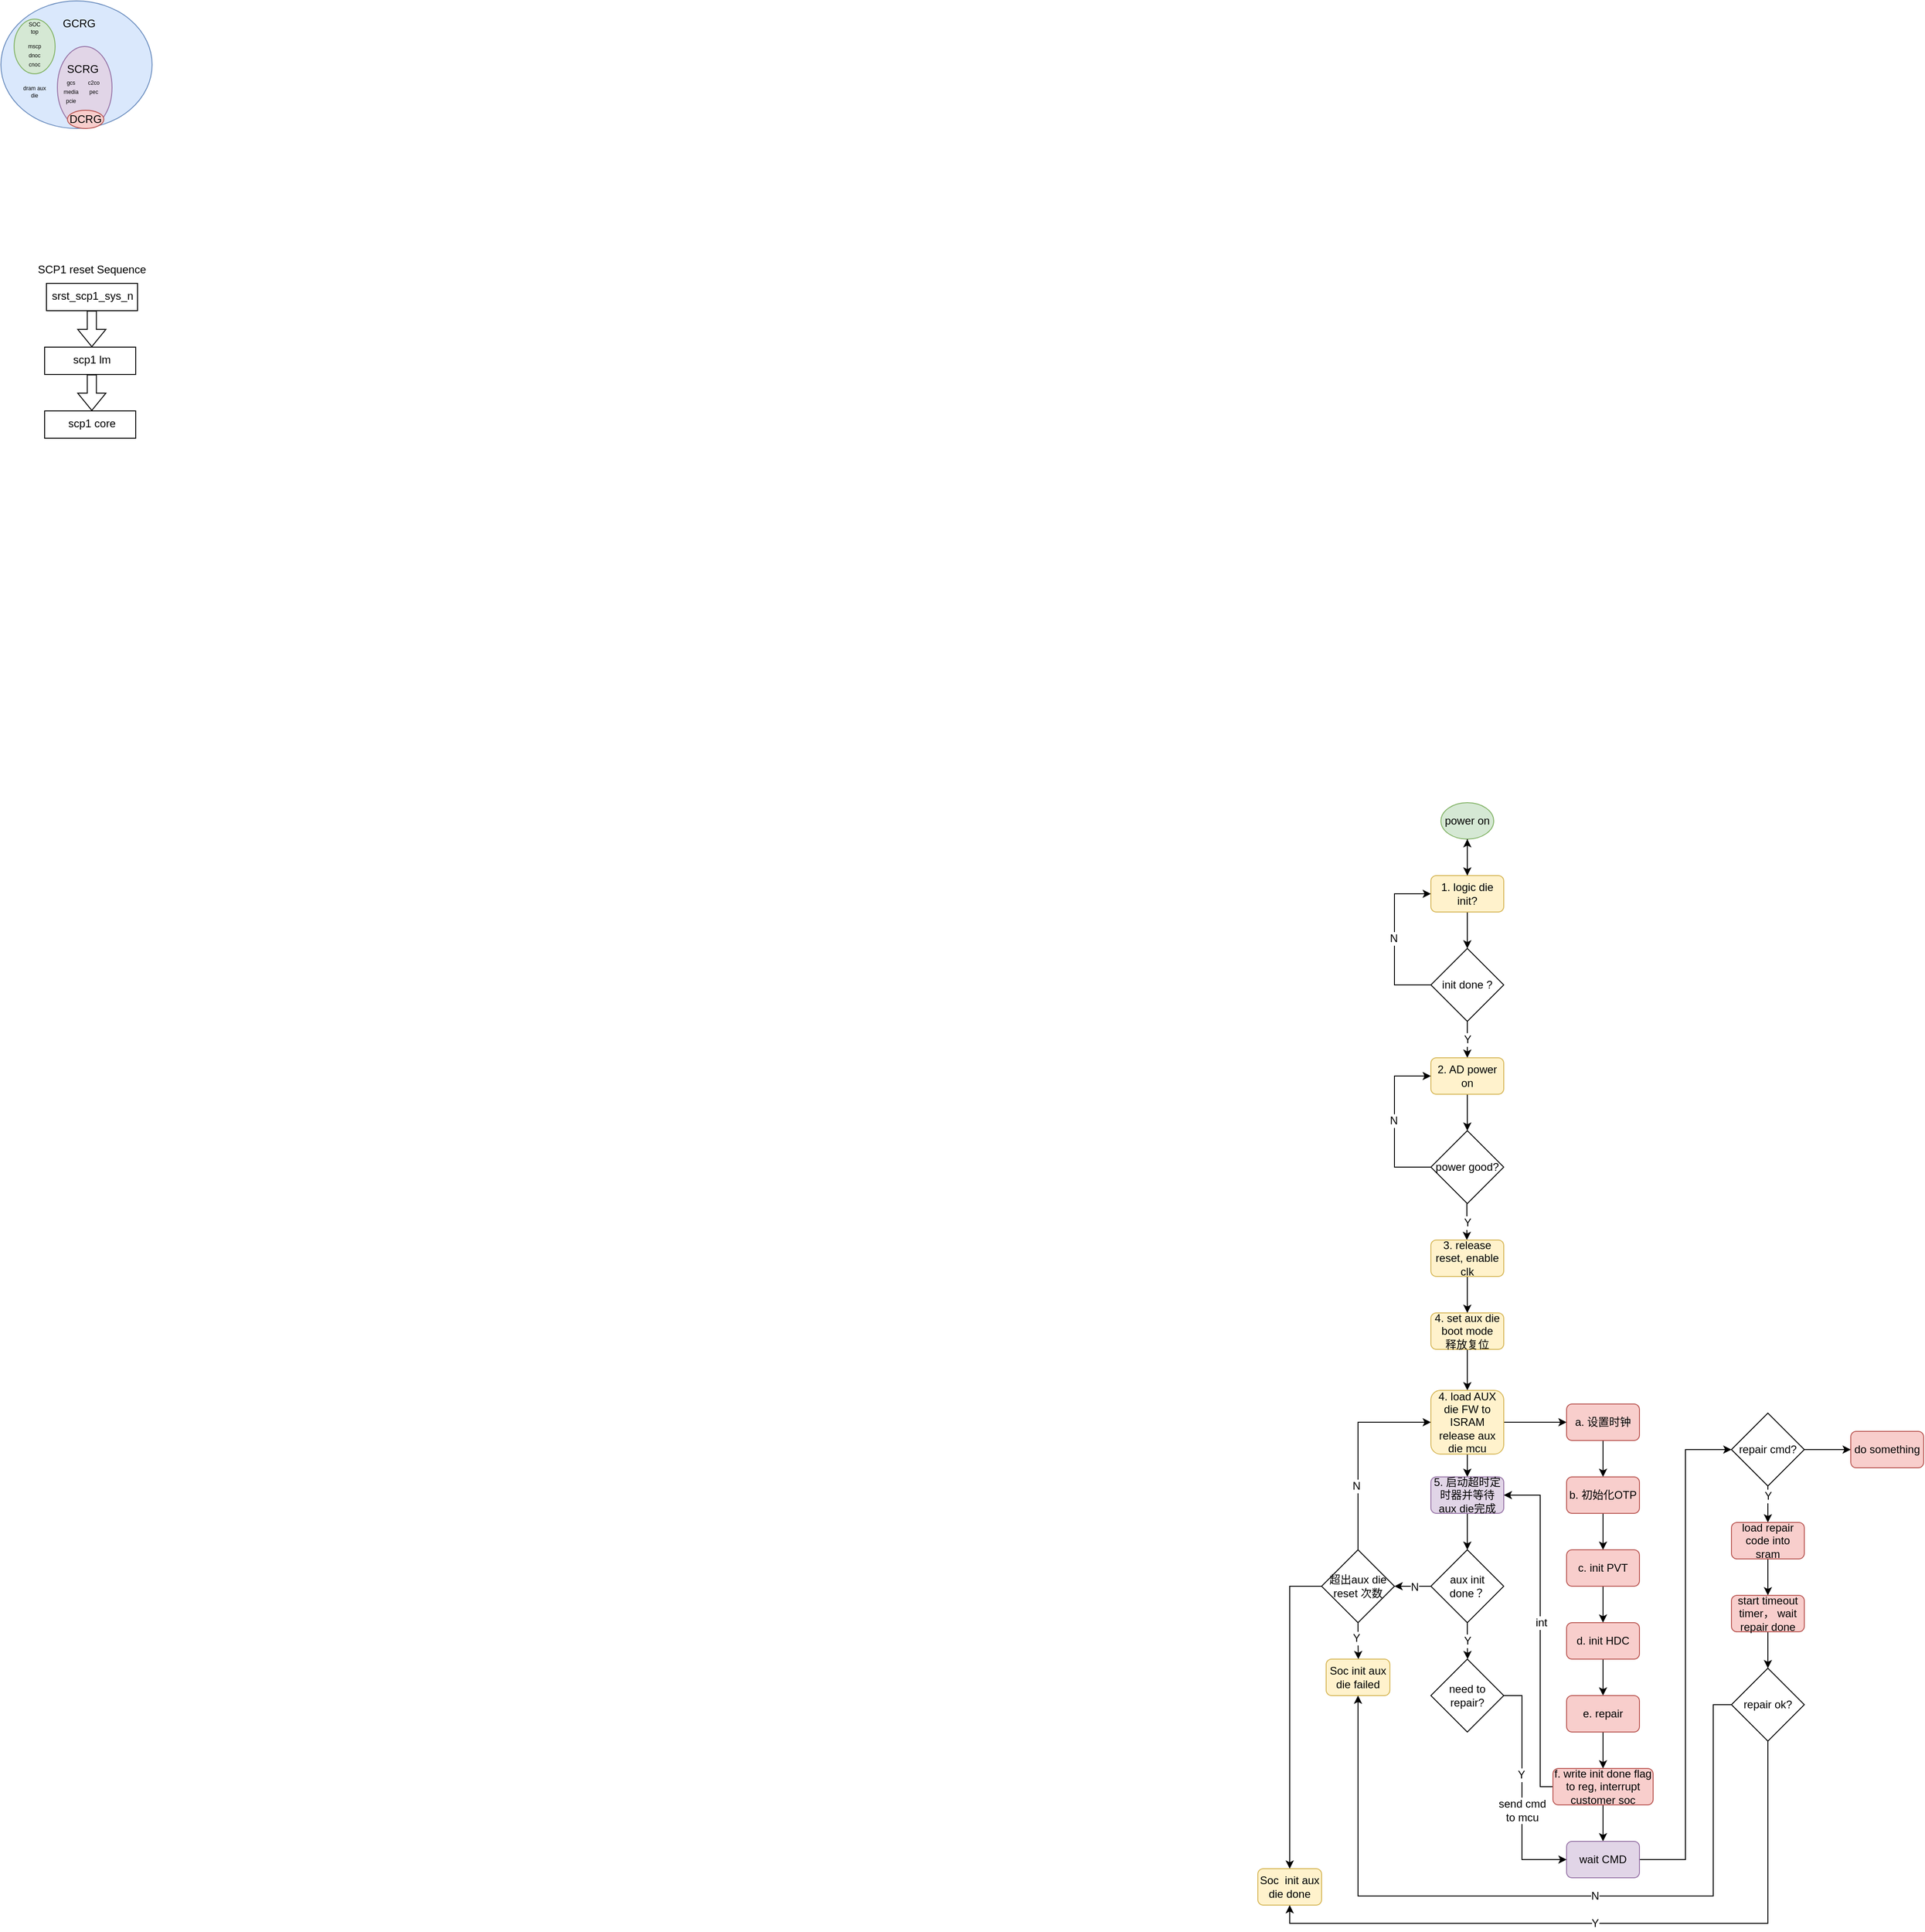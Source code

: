 <mxfile version="25.0.1">
  <diagram name="第 1 页" id="46fL1lXNJR9uM7ggilB-">
    <mxGraphModel dx="976" dy="589" grid="1" gridSize="10" guides="1" tooltips="1" connect="1" arrows="1" fold="1" page="1" pageScale="1" pageWidth="3300" pageHeight="4681" math="0" shadow="0">
      <root>
        <mxCell id="0" />
        <mxCell id="1" parent="0" />
        <mxCell id="43JC9lhxO4K5G4KCc76D-29" value="" style="group" parent="1" vertex="1" connectable="0">
          <mxGeometry x="50" y="90" width="166" height="140" as="geometry" />
        </mxCell>
        <mxCell id="43JC9lhxO4K5G4KCc76D-1" value="" style="ellipse;whiteSpace=wrap;html=1;fillColor=#dae8fc;strokeColor=#6c8ebf;" parent="43JC9lhxO4K5G4KCc76D-29" vertex="1">
          <mxGeometry width="166" height="140" as="geometry" />
        </mxCell>
        <mxCell id="43JC9lhxO4K5G4KCc76D-12" value="" style="ellipse;whiteSpace=wrap;html=1;fillColor=#d5e8d4;strokeColor=#82b366;" parent="43JC9lhxO4K5G4KCc76D-29" vertex="1">
          <mxGeometry x="14.5" y="20" width="45" height="60" as="geometry" />
        </mxCell>
        <mxCell id="43JC9lhxO4K5G4KCc76D-3" value="GCRG" style="text;html=1;align=center;verticalAlign=middle;whiteSpace=wrap;rounded=0;" parent="43JC9lhxO4K5G4KCc76D-29" vertex="1">
          <mxGeometry x="73" y="20" width="26" height="10" as="geometry" />
        </mxCell>
        <mxCell id="43JC9lhxO4K5G4KCc76D-4" value="mscp" style="text;html=1;align=center;verticalAlign=middle;whiteSpace=wrap;rounded=0;fontSize=6;" parent="43JC9lhxO4K5G4KCc76D-29" vertex="1">
          <mxGeometry x="22" y="40" width="30" height="20" as="geometry" />
        </mxCell>
        <mxCell id="43JC9lhxO4K5G4KCc76D-5" value="dnoc" style="text;html=1;align=center;verticalAlign=middle;whiteSpace=wrap;rounded=0;fontSize=6;" parent="43JC9lhxO4K5G4KCc76D-29" vertex="1">
          <mxGeometry x="22" y="50" width="30" height="20" as="geometry" />
        </mxCell>
        <mxCell id="43JC9lhxO4K5G4KCc76D-6" value="cnoc" style="text;html=1;align=center;verticalAlign=middle;whiteSpace=wrap;rounded=0;fontSize=6;" parent="43JC9lhxO4K5G4KCc76D-29" vertex="1">
          <mxGeometry x="22" y="60" width="30" height="20" as="geometry" />
        </mxCell>
        <mxCell id="43JC9lhxO4K5G4KCc76D-10" value="dram aux die" style="text;html=1;align=center;verticalAlign=middle;whiteSpace=wrap;rounded=0;fontSize=6;" parent="43JC9lhxO4K5G4KCc76D-29" vertex="1">
          <mxGeometry x="22" y="90" width="30" height="20" as="geometry" />
        </mxCell>
        <mxCell id="43JC9lhxO4K5G4KCc76D-15" value="" style="ellipse;whiteSpace=wrap;html=1;fillColor=#e1d5e7;strokeColor=#9673a6;" parent="43JC9lhxO4K5G4KCc76D-29" vertex="1">
          <mxGeometry x="62" y="50" width="60" height="90" as="geometry" />
        </mxCell>
        <mxCell id="43JC9lhxO4K5G4KCc76D-14" value="SOC&lt;div&gt;top&lt;/div&gt;" style="text;html=1;align=center;verticalAlign=middle;whiteSpace=wrap;rounded=0;fontSize=6;" parent="43JC9lhxO4K5G4KCc76D-29" vertex="1">
          <mxGeometry x="22" y="20" width="30" height="20" as="geometry" />
        </mxCell>
        <mxCell id="43JC9lhxO4K5G4KCc76D-16" value="SCRG" style="text;html=1;align=center;verticalAlign=middle;whiteSpace=wrap;rounded=0;" parent="43JC9lhxO4K5G4KCc76D-29" vertex="1">
          <mxGeometry x="76.5" y="70" width="26" height="10" as="geometry" />
        </mxCell>
        <mxCell id="43JC9lhxO4K5G4KCc76D-17" value="gcs" style="text;html=1;align=center;verticalAlign=middle;whiteSpace=wrap;rounded=0;fontSize=6;" parent="43JC9lhxO4K5G4KCc76D-29" vertex="1">
          <mxGeometry x="62" y="80" width="30" height="20" as="geometry" />
        </mxCell>
        <mxCell id="43JC9lhxO4K5G4KCc76D-19" value="media" style="text;html=1;align=center;verticalAlign=middle;whiteSpace=wrap;rounded=0;fontSize=6;" parent="43JC9lhxO4K5G4KCc76D-29" vertex="1">
          <mxGeometry x="62" y="90" width="30" height="20" as="geometry" />
        </mxCell>
        <mxCell id="43JC9lhxO4K5G4KCc76D-20" value="pcie" style="text;html=1;align=center;verticalAlign=middle;whiteSpace=wrap;rounded=0;fontSize=6;" parent="43JC9lhxO4K5G4KCc76D-29" vertex="1">
          <mxGeometry x="62" y="100" width="30" height="20" as="geometry" />
        </mxCell>
        <mxCell id="43JC9lhxO4K5G4KCc76D-22" value="c2co" style="text;html=1;align=center;verticalAlign=middle;whiteSpace=wrap;rounded=0;fontSize=6;" parent="43JC9lhxO4K5G4KCc76D-29" vertex="1">
          <mxGeometry x="87" y="80" width="30" height="20" as="geometry" />
        </mxCell>
        <mxCell id="43JC9lhxO4K5G4KCc76D-23" value="pec" style="text;html=1;align=center;verticalAlign=middle;whiteSpace=wrap;rounded=0;fontSize=6;" parent="43JC9lhxO4K5G4KCc76D-29" vertex="1">
          <mxGeometry x="87" y="90" width="30" height="20" as="geometry" />
        </mxCell>
        <mxCell id="43JC9lhxO4K5G4KCc76D-24" value="DCRG" style="ellipse;whiteSpace=wrap;html=1;fillColor=#f8cecc;strokeColor=#b85450;" parent="43JC9lhxO4K5G4KCc76D-29" vertex="1">
          <mxGeometry x="73" y="120" width="40" height="20" as="geometry" />
        </mxCell>
        <mxCell id="43JC9lhxO4K5G4KCc76D-36" value="" style="group" parent="1" vertex="1" connectable="0">
          <mxGeometry x="84" y="370" width="132" height="200" as="geometry" />
        </mxCell>
        <mxCell id="43JC9lhxO4K5G4KCc76D-25" value="SCP1 reset Sequence" style="text;html=1;align=center;verticalAlign=middle;whiteSpace=wrap;rounded=0;" parent="43JC9lhxO4K5G4KCc76D-36" vertex="1">
          <mxGeometry width="132" height="30" as="geometry" />
        </mxCell>
        <mxCell id="43JC9lhxO4K5G4KCc76D-27" value="" style="rounded=0;whiteSpace=wrap;html=1;" parent="43JC9lhxO4K5G4KCc76D-36" vertex="1">
          <mxGeometry x="16" y="30" width="100" height="30" as="geometry" />
        </mxCell>
        <mxCell id="43JC9lhxO4K5G4KCc76D-26" value="&lt;div data-page-id=&quot;Pw6XdwjNvok7TUxngfVcSIKwnlc&quot; data-lark-html-role=&quot;root&quot; data-docx-has-block-data=&quot;false&quot;&gt;&lt;div class=&quot;ace-line ace-line old-record-id-SQWmdt7z1oqKN5xYYuCcsvaNnDd&quot;&gt;srst_scp1_sys_n&lt;/div&gt;&lt;/div&gt;&lt;span data-lark-record-data=&quot;{&amp;quot;rootId&amp;quot;:&amp;quot;Pw6XdwjNvok7TUxngfVcSIKwnlc&amp;quot;,&amp;quot;text&amp;quot;:{&amp;quot;initialAttributedTexts&amp;quot;:{&amp;quot;text&amp;quot;:{&amp;quot;0&amp;quot;:&amp;quot;srst_scp1_sys_n&amp;quot;},&amp;quot;attribs&amp;quot;:{&amp;quot;0&amp;quot;:&amp;quot;*0+f&amp;quot;}},&amp;quot;apool&amp;quot;:{&amp;quot;numToAttrib&amp;quot;:{&amp;quot;0&amp;quot;:[&amp;quot;author&amp;quot;,&amp;quot;7396181384320237572&amp;quot;]},&amp;quot;nextNum&amp;quot;:1}},&amp;quot;type&amp;quot;:&amp;quot;text&amp;quot;,&amp;quot;referenceRecordMap&amp;quot;:{},&amp;quot;extra&amp;quot;:{&amp;quot;channel&amp;quot;:&amp;quot;saas&amp;quot;,&amp;quot;pasteRandomId&amp;quot;:&amp;quot;677e7be1-af29-4d60-ab0a-0fdef0c1a2f3&amp;quot;,&amp;quot;mention_page_title&amp;quot;:{},&amp;quot;external_mention_url&amp;quot;:{}},&amp;quot;isKeepQuoteContainer&amp;quot;:false,&amp;quot;isFromCode&amp;quot;:false,&amp;quot;selection&amp;quot;:[{&amp;quot;id&amp;quot;:1236,&amp;quot;type&amp;quot;:&amp;quot;text&amp;quot;,&amp;quot;selection&amp;quot;:{&amp;quot;start&amp;quot;:0,&amp;quot;end&amp;quot;:15},&amp;quot;recordId&amp;quot;:&amp;quot;SQWmdt7z1oqKN5xYYuCcsvaNnDd&amp;quot;}],&amp;quot;payloadMap&amp;quot;:{},&amp;quot;isCut&amp;quot;:false}&quot; data-lark-record-format=&quot;docx/text&quot; class=&quot;lark-record-clipboard&quot;&gt;&lt;/span&gt;" style="text;whiteSpace=wrap;html=1;" parent="43JC9lhxO4K5G4KCc76D-36" vertex="1">
          <mxGeometry x="20" y="30" width="96" height="20" as="geometry" />
        </mxCell>
        <mxCell id="43JC9lhxO4K5G4KCc76D-28" value="" style="shape=flexArrow;endArrow=classic;html=1;rounded=0;" parent="43JC9lhxO4K5G4KCc76D-36" edge="1">
          <mxGeometry width="50" height="50" relative="1" as="geometry">
            <mxPoint x="65.8" y="60" as="sourcePoint" />
            <mxPoint x="65.8" y="100" as="targetPoint" />
          </mxGeometry>
        </mxCell>
        <mxCell id="43JC9lhxO4K5G4KCc76D-31" value="" style="rounded=0;whiteSpace=wrap;html=1;" parent="43JC9lhxO4K5G4KCc76D-36" vertex="1">
          <mxGeometry x="14" y="100" width="100" height="30" as="geometry" />
        </mxCell>
        <mxCell id="43JC9lhxO4K5G4KCc76D-32" value="&lt;div data-docx-has-block-data=&quot;false&quot; data-lark-html-role=&quot;root&quot; data-page-id=&quot;Pw6XdwjNvok7TUxngfVcSIKwnlc&quot;&gt;&lt;div class=&quot;ace-line ace-line old-record-id-SQWmdt7z1oqKN5xYYuCcsvaNnDd&quot;&gt;scp1 lm&lt;/div&gt;&lt;/div&gt;&lt;span class=&quot;lark-record-clipboard&quot; data-lark-record-format=&quot;docx/text&quot; data-lark-record-data=&quot;{&amp;quot;rootId&amp;quot;:&amp;quot;Pw6XdwjNvok7TUxngfVcSIKwnlc&amp;quot;,&amp;quot;text&amp;quot;:{&amp;quot;initialAttributedTexts&amp;quot;:{&amp;quot;text&amp;quot;:{&amp;quot;0&amp;quot;:&amp;quot;srst_scp1_sys_n&amp;quot;},&amp;quot;attribs&amp;quot;:{&amp;quot;0&amp;quot;:&amp;quot;*0+f&amp;quot;}},&amp;quot;apool&amp;quot;:{&amp;quot;numToAttrib&amp;quot;:{&amp;quot;0&amp;quot;:[&amp;quot;author&amp;quot;,&amp;quot;7396181384320237572&amp;quot;]},&amp;quot;nextNum&amp;quot;:1}},&amp;quot;type&amp;quot;:&amp;quot;text&amp;quot;,&amp;quot;referenceRecordMap&amp;quot;:{},&amp;quot;extra&amp;quot;:{&amp;quot;channel&amp;quot;:&amp;quot;saas&amp;quot;,&amp;quot;pasteRandomId&amp;quot;:&amp;quot;677e7be1-af29-4d60-ab0a-0fdef0c1a2f3&amp;quot;,&amp;quot;mention_page_title&amp;quot;:{},&amp;quot;external_mention_url&amp;quot;:{}},&amp;quot;isKeepQuoteContainer&amp;quot;:false,&amp;quot;isFromCode&amp;quot;:false,&amp;quot;selection&amp;quot;:[{&amp;quot;id&amp;quot;:1236,&amp;quot;type&amp;quot;:&amp;quot;text&amp;quot;,&amp;quot;selection&amp;quot;:{&amp;quot;start&amp;quot;:0,&amp;quot;end&amp;quot;:15},&amp;quot;recordId&amp;quot;:&amp;quot;SQWmdt7z1oqKN5xYYuCcsvaNnDd&amp;quot;}],&amp;quot;payloadMap&amp;quot;:{},&amp;quot;isCut&amp;quot;:false}&quot;&gt;&lt;/span&gt;" style="text;whiteSpace=wrap;html=1;align=center;" parent="43JC9lhxO4K5G4KCc76D-36" vertex="1">
          <mxGeometry x="18" y="100" width="96" height="25" as="geometry" />
        </mxCell>
        <mxCell id="43JC9lhxO4K5G4KCc76D-33" value="" style="rounded=0;whiteSpace=wrap;html=1;" parent="43JC9lhxO4K5G4KCc76D-36" vertex="1">
          <mxGeometry x="14" y="170" width="100" height="30" as="geometry" />
        </mxCell>
        <mxCell id="43JC9lhxO4K5G4KCc76D-34" value="&lt;div data-docx-has-block-data=&quot;false&quot; data-lark-html-role=&quot;root&quot; data-page-id=&quot;Pw6XdwjNvok7TUxngfVcSIKwnlc&quot;&gt;&lt;div class=&quot;ace-line ace-line old-record-id-SQWmdt7z1oqKN5xYYuCcsvaNnDd&quot;&gt;scp1 core&lt;/div&gt;&lt;/div&gt;&lt;span class=&quot;lark-record-clipboard&quot; data-lark-record-format=&quot;docx/text&quot; data-lark-record-data=&quot;{&amp;quot;rootId&amp;quot;:&amp;quot;Pw6XdwjNvok7TUxngfVcSIKwnlc&amp;quot;,&amp;quot;text&amp;quot;:{&amp;quot;initialAttributedTexts&amp;quot;:{&amp;quot;text&amp;quot;:{&amp;quot;0&amp;quot;:&amp;quot;srst_scp1_sys_n&amp;quot;},&amp;quot;attribs&amp;quot;:{&amp;quot;0&amp;quot;:&amp;quot;*0+f&amp;quot;}},&amp;quot;apool&amp;quot;:{&amp;quot;numToAttrib&amp;quot;:{&amp;quot;0&amp;quot;:[&amp;quot;author&amp;quot;,&amp;quot;7396181384320237572&amp;quot;]},&amp;quot;nextNum&amp;quot;:1}},&amp;quot;type&amp;quot;:&amp;quot;text&amp;quot;,&amp;quot;referenceRecordMap&amp;quot;:{},&amp;quot;extra&amp;quot;:{&amp;quot;channel&amp;quot;:&amp;quot;saas&amp;quot;,&amp;quot;pasteRandomId&amp;quot;:&amp;quot;677e7be1-af29-4d60-ab0a-0fdef0c1a2f3&amp;quot;,&amp;quot;mention_page_title&amp;quot;:{},&amp;quot;external_mention_url&amp;quot;:{}},&amp;quot;isKeepQuoteContainer&amp;quot;:false,&amp;quot;isFromCode&amp;quot;:false,&amp;quot;selection&amp;quot;:[{&amp;quot;id&amp;quot;:1236,&amp;quot;type&amp;quot;:&amp;quot;text&amp;quot;,&amp;quot;selection&amp;quot;:{&amp;quot;start&amp;quot;:0,&amp;quot;end&amp;quot;:15},&amp;quot;recordId&amp;quot;:&amp;quot;SQWmdt7z1oqKN5xYYuCcsvaNnDd&amp;quot;}],&amp;quot;payloadMap&amp;quot;:{},&amp;quot;isCut&amp;quot;:false}&quot;&gt;&lt;/span&gt;" style="text;whiteSpace=wrap;html=1;align=center;" parent="43JC9lhxO4K5G4KCc76D-36" vertex="1">
          <mxGeometry x="18" y="170" width="96" height="25" as="geometry" />
        </mxCell>
        <mxCell id="43JC9lhxO4K5G4KCc76D-35" value="" style="shape=flexArrow;endArrow=classic;html=1;rounded=0;" parent="43JC9lhxO4K5G4KCc76D-36" edge="1">
          <mxGeometry width="50" height="50" relative="1" as="geometry">
            <mxPoint x="65.8" y="130" as="sourcePoint" />
            <mxPoint x="65.8" y="170" as="targetPoint" />
          </mxGeometry>
        </mxCell>
        <mxCell id="43JC9lhxO4K5G4KCc76D-128" value="&lt;font&gt;Soc&amp;nbsp; init aux die done&lt;/font&gt;" style="rounded=1;whiteSpace=wrap;html=1;strokeColor=#d6b656;align=center;verticalAlign=middle;fontFamily=Helvetica;fontSize=12;fillColor=#fff2cc;" parent="1" vertex="1">
          <mxGeometry x="1430" y="2140" width="70" height="40" as="geometry" />
        </mxCell>
        <mxCell id="43JC9lhxO4K5G4KCc76D-132" style="edgeStyle=orthogonalEdgeStyle;rounded=0;orthogonalLoop=1;jettySize=auto;html=1;exitX=0;exitY=0.5;exitDx=0;exitDy=0;entryX=0.5;entryY=0;entryDx=0;entryDy=0;fontFamily=Helvetica;fontSize=12;fontColor=default;" parent="1" source="43JC9lhxO4K5G4KCc76D-95" target="43JC9lhxO4K5G4KCc76D-128" edge="1">
          <mxGeometry relative="1" as="geometry" />
        </mxCell>
        <mxCell id="43JC9lhxO4K5G4KCc76D-133" style="edgeStyle=orthogonalEdgeStyle;rounded=0;orthogonalLoop=1;jettySize=auto;html=1;exitX=0.5;exitY=1;exitDx=0;exitDy=0;entryX=0.5;entryY=1;entryDx=0;entryDy=0;fontFamily=Helvetica;fontSize=12;fontColor=default;" parent="1" source="43JC9lhxO4K5G4KCc76D-121" target="43JC9lhxO4K5G4KCc76D-128" edge="1">
          <mxGeometry relative="1" as="geometry" />
        </mxCell>
        <mxCell id="43JC9lhxO4K5G4KCc76D-134" value="Y" style="edgeLabel;html=1;align=center;verticalAlign=middle;resizable=0;points=[];strokeColor=default;fontFamily=Helvetica;fontSize=12;fontColor=default;fillColor=default;" parent="43JC9lhxO4K5G4KCc76D-133" vertex="1" connectable="0">
          <mxGeometry x="-0.484" y="2" relative="1" as="geometry">
            <mxPoint x="-192" y="8" as="offset" />
          </mxGeometry>
        </mxCell>
        <mxCell id="43JC9lhxO4K5G4KCc76D-37" value="power on" style="ellipse;whiteSpace=wrap;html=1;fillColor=#d5e8d4;strokeColor=#82b366;" parent="1" vertex="1">
          <mxGeometry x="1631" y="970" width="58" height="40" as="geometry" />
        </mxCell>
        <mxCell id="43JC9lhxO4K5G4KCc76D-45" style="edgeStyle=orthogonalEdgeStyle;rounded=0;orthogonalLoop=1;jettySize=auto;html=1;exitX=0.5;exitY=1;exitDx=0;exitDy=0;entryX=0.5;entryY=0;entryDx=0;entryDy=0;fontFamily=Helvetica;fontSize=12;fontColor=default;" parent="1" source="43JC9lhxO4K5G4KCc76D-39" target="43JC9lhxO4K5G4KCc76D-42" edge="1">
          <mxGeometry relative="1" as="geometry" />
        </mxCell>
        <mxCell id="n-foMxT4vimPVONzCJGZ-1" value="" style="edgeStyle=orthogonalEdgeStyle;rounded=0;orthogonalLoop=1;jettySize=auto;html=1;" edge="1" parent="1" source="43JC9lhxO4K5G4KCc76D-39" target="43JC9lhxO4K5G4KCc76D-37">
          <mxGeometry relative="1" as="geometry" />
        </mxCell>
        <mxCell id="43JC9lhxO4K5G4KCc76D-39" value="&lt;font&gt;1. logic die init?&lt;/font&gt;" style="rounded=1;whiteSpace=wrap;html=1;strokeColor=#d6b656;align=center;verticalAlign=middle;fontFamily=Helvetica;fontSize=12;fillColor=#fff2cc;" parent="1" vertex="1">
          <mxGeometry x="1620" y="1050" width="80" height="40" as="geometry" />
        </mxCell>
        <mxCell id="43JC9lhxO4K5G4KCc76D-40" value="" style="endArrow=classic;html=1;rounded=0;fontFamily=Helvetica;fontSize=12;fontColor=default;exitX=0.5;exitY=1;exitDx=0;exitDy=0;entryX=0.5;entryY=0;entryDx=0;entryDy=0;" parent="1" source="43JC9lhxO4K5G4KCc76D-37" target="43JC9lhxO4K5G4KCc76D-39" edge="1">
          <mxGeometry width="50" height="50" relative="1" as="geometry">
            <mxPoint x="1660" y="1080" as="sourcePoint" />
            <mxPoint x="1710" y="1030" as="targetPoint" />
          </mxGeometry>
        </mxCell>
        <mxCell id="43JC9lhxO4K5G4KCc76D-50" style="edgeStyle=orthogonalEdgeStyle;rounded=0;orthogonalLoop=1;jettySize=auto;html=1;exitX=0.5;exitY=1;exitDx=0;exitDy=0;entryX=0.5;entryY=0;entryDx=0;entryDy=0;fontFamily=Helvetica;fontSize=12;fontColor=default;" parent="1" source="43JC9lhxO4K5G4KCc76D-42" target="43JC9lhxO4K5G4KCc76D-49" edge="1">
          <mxGeometry relative="1" as="geometry" />
        </mxCell>
        <mxCell id="43JC9lhxO4K5G4KCc76D-51" value="Y" style="edgeLabel;html=1;align=center;verticalAlign=middle;resizable=0;points=[];strokeColor=default;fontFamily=Helvetica;fontSize=12;fontColor=default;fillColor=default;" parent="43JC9lhxO4K5G4KCc76D-50" vertex="1" connectable="0">
          <mxGeometry x="-0.568" y="-1" relative="1" as="geometry">
            <mxPoint x="1" y="11" as="offset" />
          </mxGeometry>
        </mxCell>
        <mxCell id="43JC9lhxO4K5G4KCc76D-42" value="&lt;font&gt;init done ?&lt;/font&gt;" style="rhombus;whiteSpace=wrap;html=1;strokeColor=default;align=center;verticalAlign=middle;fontFamily=Helvetica;fontSize=12;fontColor=default;fillColor=default;" parent="1" vertex="1">
          <mxGeometry x="1620" y="1130" width="80" height="80" as="geometry" />
        </mxCell>
        <mxCell id="43JC9lhxO4K5G4KCc76D-46" value="" style="endArrow=classic;html=1;rounded=0;fontFamily=Helvetica;fontSize=12;fontColor=default;exitX=0;exitY=0.5;exitDx=0;exitDy=0;entryX=0;entryY=0.5;entryDx=0;entryDy=0;" parent="1" target="43JC9lhxO4K5G4KCc76D-39" edge="1">
          <mxGeometry width="50" height="50" relative="1" as="geometry">
            <mxPoint x="1620" y="1170" as="sourcePoint" />
            <mxPoint x="1620" y="1080" as="targetPoint" />
            <Array as="points">
              <mxPoint x="1580" y="1170" />
              <mxPoint x="1580" y="1070" />
            </Array>
          </mxGeometry>
        </mxCell>
        <mxCell id="43JC9lhxO4K5G4KCc76D-47" value="N" style="edgeLabel;html=1;align=center;verticalAlign=middle;resizable=0;points=[];strokeColor=default;fontFamily=Helvetica;fontSize=12;fontColor=default;fillColor=default;" parent="43JC9lhxO4K5G4KCc76D-46" vertex="1" connectable="0">
          <mxGeometry x="0.012" y="1" relative="1" as="geometry">
            <mxPoint as="offset" />
          </mxGeometry>
        </mxCell>
        <mxCell id="43JC9lhxO4K5G4KCc76D-57" style="edgeStyle=orthogonalEdgeStyle;rounded=0;orthogonalLoop=1;jettySize=auto;html=1;exitX=0.5;exitY=1;exitDx=0;exitDy=0;entryX=0.5;entryY=0;entryDx=0;entryDy=0;fontFamily=Helvetica;fontSize=12;fontColor=default;" parent="1" source="43JC9lhxO4K5G4KCc76D-49" target="43JC9lhxO4K5G4KCc76D-52" edge="1">
          <mxGeometry relative="1" as="geometry" />
        </mxCell>
        <mxCell id="43JC9lhxO4K5G4KCc76D-49" value="&lt;font&gt;2. AD power on&lt;/font&gt;" style="rounded=1;whiteSpace=wrap;html=1;strokeColor=#d6b656;align=center;verticalAlign=middle;fontFamily=Helvetica;fontSize=12;fillColor=#fff2cc;" parent="1" vertex="1">
          <mxGeometry x="1620" y="1250" width="80" height="40" as="geometry" />
        </mxCell>
        <mxCell id="43JC9lhxO4K5G4KCc76D-52" value="&lt;font&gt;power good?&lt;/font&gt;" style="rhombus;whiteSpace=wrap;html=1;strokeColor=default;align=center;verticalAlign=middle;fontFamily=Helvetica;fontSize=12;fontColor=default;fillColor=default;" parent="1" vertex="1">
          <mxGeometry x="1620" y="1330" width="80" height="80" as="geometry" />
        </mxCell>
        <mxCell id="43JC9lhxO4K5G4KCc76D-55" value="" style="endArrow=classic;html=1;rounded=0;fontFamily=Helvetica;fontSize=12;fontColor=default;exitX=0;exitY=0.5;exitDx=0;exitDy=0;entryX=0;entryY=0.5;entryDx=0;entryDy=0;" parent="1" edge="1">
          <mxGeometry width="50" height="50" relative="1" as="geometry">
            <mxPoint x="1620" y="1370" as="sourcePoint" />
            <mxPoint x="1620" y="1270" as="targetPoint" />
            <Array as="points">
              <mxPoint x="1580" y="1370" />
              <mxPoint x="1580" y="1270" />
            </Array>
          </mxGeometry>
        </mxCell>
        <mxCell id="43JC9lhxO4K5G4KCc76D-56" value="N" style="edgeLabel;html=1;align=center;verticalAlign=middle;resizable=0;points=[];strokeColor=default;fontFamily=Helvetica;fontSize=12;fontColor=default;fillColor=default;" parent="43JC9lhxO4K5G4KCc76D-55" vertex="1" connectable="0">
          <mxGeometry x="0.012" y="1" relative="1" as="geometry">
            <mxPoint as="offset" />
          </mxGeometry>
        </mxCell>
        <mxCell id="43JC9lhxO4K5G4KCc76D-58" style="edgeStyle=orthogonalEdgeStyle;rounded=0;orthogonalLoop=1;jettySize=auto;html=1;exitX=0.5;exitY=1;exitDx=0;exitDy=0;entryX=0.5;entryY=0;entryDx=0;entryDy=0;fontFamily=Helvetica;fontSize=12;fontColor=default;" parent="1" edge="1">
          <mxGeometry relative="1" as="geometry">
            <mxPoint x="1659.5" y="1410" as="sourcePoint" />
            <mxPoint x="1659.5" y="1450" as="targetPoint" />
            <Array as="points">
              <mxPoint x="1659.5" y="1431" />
              <mxPoint x="1660.5" y="1431" />
              <mxPoint x="1660.5" y="1430" />
              <mxPoint x="1659.5" y="1430" />
            </Array>
          </mxGeometry>
        </mxCell>
        <mxCell id="43JC9lhxO4K5G4KCc76D-59" value="Y" style="edgeLabel;html=1;align=center;verticalAlign=middle;resizable=0;points=[];strokeColor=default;fontFamily=Helvetica;fontSize=12;fontColor=default;fillColor=default;" parent="43JC9lhxO4K5G4KCc76D-58" vertex="1" connectable="0">
          <mxGeometry x="-0.568" y="-1" relative="1" as="geometry">
            <mxPoint x="1" y="11" as="offset" />
          </mxGeometry>
        </mxCell>
        <mxCell id="43JC9lhxO4K5G4KCc76D-62" style="edgeStyle=orthogonalEdgeStyle;rounded=0;orthogonalLoop=1;jettySize=auto;html=1;exitX=0.5;exitY=1;exitDx=0;exitDy=0;entryX=0.5;entryY=0;entryDx=0;entryDy=0;fontFamily=Helvetica;fontSize=12;fontColor=default;" parent="1" source="43JC9lhxO4K5G4KCc76D-60" target="43JC9lhxO4K5G4KCc76D-61" edge="1">
          <mxGeometry relative="1" as="geometry" />
        </mxCell>
        <mxCell id="43JC9lhxO4K5G4KCc76D-60" value="&lt;font&gt;4. set aux die boot mode&lt;/font&gt;&lt;div&gt;&lt;font&gt;释放复位&lt;/font&gt;&lt;/div&gt;" style="rounded=1;whiteSpace=wrap;html=1;strokeColor=#d6b656;align=center;verticalAlign=middle;fontFamily=Helvetica;fontSize=12;fillColor=#fff2cc;" parent="1" vertex="1">
          <mxGeometry x="1620" y="1530" width="80" height="40" as="geometry" />
        </mxCell>
        <mxCell id="43JC9lhxO4K5G4KCc76D-64" value="" style="edgeStyle=orthogonalEdgeStyle;rounded=0;orthogonalLoop=1;jettySize=auto;html=1;fontFamily=Helvetica;fontSize=12;fontColor=default;entryX=0;entryY=0.5;entryDx=0;entryDy=0;" parent="1" source="43JC9lhxO4K5G4KCc76D-61" target="43JC9lhxO4K5G4KCc76D-65" edge="1">
          <mxGeometry relative="1" as="geometry">
            <mxPoint x="1740" y="1650" as="targetPoint" />
          </mxGeometry>
        </mxCell>
        <mxCell id="43JC9lhxO4K5G4KCc76D-80" style="edgeStyle=orthogonalEdgeStyle;rounded=0;orthogonalLoop=1;jettySize=auto;html=1;exitX=0.5;exitY=1;exitDx=0;exitDy=0;entryX=0.5;entryY=0;entryDx=0;entryDy=0;fontFamily=Helvetica;fontSize=12;fontColor=default;" parent="1" source="43JC9lhxO4K5G4KCc76D-61" edge="1">
          <mxGeometry relative="1" as="geometry">
            <mxPoint x="1660" y="1710" as="targetPoint" />
          </mxGeometry>
        </mxCell>
        <mxCell id="43JC9lhxO4K5G4KCc76D-61" value="&lt;div style=&quot;&quot;&gt;&lt;span style=&quot;background-color: initial;&quot;&gt;4. load AUX die FW to ISRAM&lt;/span&gt;&lt;/div&gt;&lt;div style=&quot;&quot;&gt;&lt;font&gt;release aux die mcu&lt;/font&gt;&lt;/div&gt;" style="rounded=1;whiteSpace=wrap;html=1;strokeColor=#d6b656;align=center;verticalAlign=middle;fontFamily=Helvetica;fontSize=12;fillColor=#fff2cc;" parent="1" vertex="1">
          <mxGeometry x="1620" y="1615" width="80" height="70" as="geometry" />
        </mxCell>
        <mxCell id="43JC9lhxO4K5G4KCc76D-69" style="edgeStyle=orthogonalEdgeStyle;rounded=0;orthogonalLoop=1;jettySize=auto;html=1;exitX=0.5;exitY=1;exitDx=0;exitDy=0;fontFamily=Helvetica;fontSize=12;fontColor=default;" parent="1" source="43JC9lhxO4K5G4KCc76D-65" target="43JC9lhxO4K5G4KCc76D-68" edge="1">
          <mxGeometry relative="1" as="geometry" />
        </mxCell>
        <mxCell id="43JC9lhxO4K5G4KCc76D-65" value="a. 设置时钟" style="rounded=1;whiteSpace=wrap;html=1;strokeColor=#b85450;align=center;verticalAlign=middle;fontFamily=Helvetica;fontSize=12;fillColor=#f8cecc;" parent="1" vertex="1">
          <mxGeometry x="1769" y="1630" width="80" height="40" as="geometry" />
        </mxCell>
        <mxCell id="43JC9lhxO4K5G4KCc76D-75" style="edgeStyle=orthogonalEdgeStyle;rounded=0;orthogonalLoop=1;jettySize=auto;html=1;exitX=0.5;exitY=1;exitDx=0;exitDy=0;entryX=0.5;entryY=0;entryDx=0;entryDy=0;fontFamily=Helvetica;fontSize=12;fontColor=default;" parent="1" source="43JC9lhxO4K5G4KCc76D-68" target="43JC9lhxO4K5G4KCc76D-74" edge="1">
          <mxGeometry relative="1" as="geometry" />
        </mxCell>
        <mxCell id="43JC9lhxO4K5G4KCc76D-68" value="b. 初始化OTP" style="rounded=1;whiteSpace=wrap;html=1;strokeColor=#b85450;align=center;verticalAlign=middle;fontFamily=Helvetica;fontSize=12;fillColor=#f8cecc;" parent="1" vertex="1">
          <mxGeometry x="1769" y="1710" width="80" height="40" as="geometry" />
        </mxCell>
        <mxCell id="43JC9lhxO4K5G4KCc76D-77" style="edgeStyle=orthogonalEdgeStyle;rounded=0;orthogonalLoop=1;jettySize=auto;html=1;exitX=0.5;exitY=1;exitDx=0;exitDy=0;entryX=0.5;entryY=0;entryDx=0;entryDy=0;fontFamily=Helvetica;fontSize=12;fontColor=default;" parent="1" source="43JC9lhxO4K5G4KCc76D-74" target="43JC9lhxO4K5G4KCc76D-76" edge="1">
          <mxGeometry relative="1" as="geometry" />
        </mxCell>
        <mxCell id="43JC9lhxO4K5G4KCc76D-74" value="c. init PVT" style="rounded=1;whiteSpace=wrap;html=1;strokeColor=#b85450;align=center;verticalAlign=middle;fontFamily=Helvetica;fontSize=12;fillColor=#f8cecc;" parent="1" vertex="1">
          <mxGeometry x="1769" y="1790" width="80" height="40" as="geometry" />
        </mxCell>
        <mxCell id="43JC9lhxO4K5G4KCc76D-79" style="edgeStyle=orthogonalEdgeStyle;rounded=0;orthogonalLoop=1;jettySize=auto;html=1;exitX=0.5;exitY=1;exitDx=0;exitDy=0;entryX=0.5;entryY=0;entryDx=0;entryDy=0;fontFamily=Helvetica;fontSize=12;fontColor=default;" parent="1" source="43JC9lhxO4K5G4KCc76D-76" target="43JC9lhxO4K5G4KCc76D-78" edge="1">
          <mxGeometry relative="1" as="geometry" />
        </mxCell>
        <mxCell id="43JC9lhxO4K5G4KCc76D-76" value="&lt;div&gt;d. init HDC&lt;/div&gt;" style="rounded=1;whiteSpace=wrap;html=1;strokeColor=#b85450;align=center;verticalAlign=middle;fontFamily=Helvetica;fontSize=12;fillColor=#f8cecc;" parent="1" vertex="1">
          <mxGeometry x="1769" y="1870" width="80" height="40" as="geometry" />
        </mxCell>
        <mxCell id="43JC9lhxO4K5G4KCc76D-82" style="edgeStyle=orthogonalEdgeStyle;rounded=0;orthogonalLoop=1;jettySize=auto;html=1;exitX=0.5;exitY=1;exitDx=0;exitDy=0;entryX=0.5;entryY=0;entryDx=0;entryDy=0;fontFamily=Helvetica;fontSize=12;fontColor=default;" parent="1" source="43JC9lhxO4K5G4KCc76D-78" target="43JC9lhxO4K5G4KCc76D-81" edge="1">
          <mxGeometry relative="1" as="geometry" />
        </mxCell>
        <mxCell id="43JC9lhxO4K5G4KCc76D-78" value="e. repair" style="rounded=1;whiteSpace=wrap;html=1;strokeColor=#b85450;align=center;verticalAlign=middle;fontFamily=Helvetica;fontSize=12;fillColor=#f8cecc;" parent="1" vertex="1">
          <mxGeometry x="1769" y="1950" width="80" height="40" as="geometry" />
        </mxCell>
        <mxCell id="43JC9lhxO4K5G4KCc76D-83" style="edgeStyle=orthogonalEdgeStyle;rounded=0;orthogonalLoop=1;jettySize=auto;html=1;exitX=0;exitY=0.5;exitDx=0;exitDy=0;fontFamily=Helvetica;fontSize=12;fontColor=default;entryX=1;entryY=0.5;entryDx=0;entryDy=0;" parent="1" target="43JC9lhxO4K5G4KCc76D-85" edge="1">
          <mxGeometry relative="1" as="geometry">
            <mxPoint x="1720" y="1730" as="targetPoint" />
            <mxPoint x="1774" y="2050" as="sourcePoint" />
            <Array as="points">
              <mxPoint x="1740" y="2050" />
              <mxPoint x="1740" y="1730" />
            </Array>
          </mxGeometry>
        </mxCell>
        <mxCell id="43JC9lhxO4K5G4KCc76D-84" value="int" style="edgeLabel;html=1;align=center;verticalAlign=middle;resizable=0;points=[];strokeColor=default;fontFamily=Helvetica;fontSize=12;fontColor=default;fillColor=default;" parent="43JC9lhxO4K5G4KCc76D-83" vertex="1" connectable="0">
          <mxGeometry x="0.089" y="-1" relative="1" as="geometry">
            <mxPoint as="offset" />
          </mxGeometry>
        </mxCell>
        <mxCell id="43JC9lhxO4K5G4KCc76D-88" style="edgeStyle=orthogonalEdgeStyle;rounded=0;orthogonalLoop=1;jettySize=auto;html=1;exitX=0.5;exitY=1;exitDx=0;exitDy=0;entryX=0.5;entryY=0;entryDx=0;entryDy=0;fontFamily=Helvetica;fontSize=12;fontColor=default;" parent="1" source="43JC9lhxO4K5G4KCc76D-81" target="43JC9lhxO4K5G4KCc76D-87" edge="1">
          <mxGeometry relative="1" as="geometry" />
        </mxCell>
        <mxCell id="43JC9lhxO4K5G4KCc76D-81" value="f. write init done flag to reg, interrupt customer soc" style="rounded=1;whiteSpace=wrap;html=1;strokeColor=#b85450;align=center;verticalAlign=middle;fontFamily=Helvetica;fontSize=12;fillColor=#f8cecc;" parent="1" vertex="1">
          <mxGeometry x="1754" y="2030" width="110" height="40" as="geometry" />
        </mxCell>
        <mxCell id="43JC9lhxO4K5G4KCc76D-91" style="edgeStyle=orthogonalEdgeStyle;rounded=0;orthogonalLoop=1;jettySize=auto;html=1;exitX=0.5;exitY=1;exitDx=0;exitDy=0;entryX=0.5;entryY=0;entryDx=0;entryDy=0;fontFamily=Helvetica;fontSize=12;fontColor=default;" parent="1" source="43JC9lhxO4K5G4KCc76D-85" target="43JC9lhxO4K5G4KCc76D-90" edge="1">
          <mxGeometry relative="1" as="geometry" />
        </mxCell>
        <mxCell id="43JC9lhxO4K5G4KCc76D-85" value="&lt;font&gt;5. 启动超时定时器并等待aux die完成&lt;/font&gt;" style="rounded=1;whiteSpace=wrap;html=1;strokeColor=#9673a6;align=center;verticalAlign=middle;fontFamily=Helvetica;fontSize=12;fillColor=#e1d5e7;" parent="1" vertex="1">
          <mxGeometry x="1620" y="1710" width="80" height="40" as="geometry" />
        </mxCell>
        <mxCell id="43JC9lhxO4K5G4KCc76D-140" style="edgeStyle=orthogonalEdgeStyle;rounded=0;orthogonalLoop=1;jettySize=auto;html=1;exitX=1;exitY=0.5;exitDx=0;exitDy=0;entryX=0;entryY=0.5;entryDx=0;entryDy=0;fontFamily=Helvetica;fontSize=12;fontColor=default;" parent="1" source="43JC9lhxO4K5G4KCc76D-87" target="43JC9lhxO4K5G4KCc76D-109" edge="1">
          <mxGeometry relative="1" as="geometry" />
        </mxCell>
        <mxCell id="43JC9lhxO4K5G4KCc76D-87" value="wait CMD" style="rounded=1;whiteSpace=wrap;html=1;strokeColor=#9673a6;align=center;verticalAlign=middle;fontFamily=Helvetica;fontSize=12;fillColor=#e1d5e7;" parent="1" vertex="1">
          <mxGeometry x="1769" y="2110" width="80" height="40" as="geometry" />
        </mxCell>
        <mxCell id="43JC9lhxO4K5G4KCc76D-92" style="edgeStyle=orthogonalEdgeStyle;rounded=0;orthogonalLoop=1;jettySize=auto;html=1;exitX=0;exitY=0.5;exitDx=0;exitDy=0;fontFamily=Helvetica;fontSize=12;fontColor=default;" parent="1" source="43JC9lhxO4K5G4KCc76D-90" edge="1">
          <mxGeometry relative="1" as="geometry">
            <mxPoint x="1580" y="1830" as="targetPoint" />
          </mxGeometry>
        </mxCell>
        <mxCell id="43JC9lhxO4K5G4KCc76D-93" value="N" style="edgeLabel;html=1;align=center;verticalAlign=middle;resizable=0;points=[];strokeColor=default;fontFamily=Helvetica;fontSize=12;fontColor=default;fillColor=default;" parent="43JC9lhxO4K5G4KCc76D-92" vertex="1" connectable="0">
          <mxGeometry x="-0.111" y="1" relative="1" as="geometry">
            <mxPoint as="offset" />
          </mxGeometry>
        </mxCell>
        <mxCell id="43JC9lhxO4K5G4KCc76D-101" style="edgeStyle=orthogonalEdgeStyle;rounded=0;orthogonalLoop=1;jettySize=auto;html=1;exitX=0.5;exitY=1;exitDx=0;exitDy=0;fontFamily=Helvetica;fontSize=12;fontColor=default;" parent="1" source="43JC9lhxO4K5G4KCc76D-90" edge="1">
          <mxGeometry relative="1" as="geometry">
            <mxPoint x="1660.333" y="1910.0" as="targetPoint" />
          </mxGeometry>
        </mxCell>
        <mxCell id="43JC9lhxO4K5G4KCc76D-124" value="Y" style="edgeLabel;html=1;align=center;verticalAlign=middle;resizable=0;points=[];strokeColor=default;fontFamily=Helvetica;fontSize=12;fontColor=default;fillColor=default;" parent="43JC9lhxO4K5G4KCc76D-101" vertex="1" connectable="0">
          <mxGeometry x="-0.284" y="2" relative="1" as="geometry">
            <mxPoint x="-2" y="5" as="offset" />
          </mxGeometry>
        </mxCell>
        <mxCell id="43JC9lhxO4K5G4KCc76D-90" value="&lt;font&gt;aux init done？&lt;/font&gt;" style="rhombus;whiteSpace=wrap;html=1;strokeColor=default;align=center;verticalAlign=middle;fontFamily=Helvetica;fontSize=12;fontColor=default;fillColor=default;" parent="1" vertex="1">
          <mxGeometry x="1620" y="1790" width="80" height="80" as="geometry" />
        </mxCell>
        <mxCell id="43JC9lhxO4K5G4KCc76D-96" style="edgeStyle=orthogonalEdgeStyle;rounded=0;orthogonalLoop=1;jettySize=auto;html=1;exitX=0.5;exitY=0;exitDx=0;exitDy=0;fontFamily=Helvetica;fontSize=12;fontColor=default;entryX=0;entryY=0.5;entryDx=0;entryDy=0;" parent="1" source="43JC9lhxO4K5G4KCc76D-95" target="43JC9lhxO4K5G4KCc76D-61" edge="1">
          <mxGeometry relative="1" as="geometry">
            <mxPoint x="1540.333" y="1620" as="targetPoint" />
          </mxGeometry>
        </mxCell>
        <mxCell id="43JC9lhxO4K5G4KCc76D-97" value="N" style="edgeLabel;html=1;align=center;verticalAlign=middle;resizable=0;points=[];strokeColor=default;fontFamily=Helvetica;fontSize=12;fontColor=default;fillColor=default;" parent="43JC9lhxO4K5G4KCc76D-96" vertex="1" connectable="0">
          <mxGeometry x="-0.358" y="2" relative="1" as="geometry">
            <mxPoint as="offset" />
          </mxGeometry>
        </mxCell>
        <mxCell id="43JC9lhxO4K5G4KCc76D-98" style="edgeStyle=orthogonalEdgeStyle;rounded=0;orthogonalLoop=1;jettySize=auto;html=1;exitX=0.5;exitY=1;exitDx=0;exitDy=0;fontFamily=Helvetica;fontSize=12;fontColor=default;" parent="1" source="43JC9lhxO4K5G4KCc76D-95" edge="1">
          <mxGeometry relative="1" as="geometry">
            <mxPoint x="1540.333" y="1910.0" as="targetPoint" />
          </mxGeometry>
        </mxCell>
        <mxCell id="43JC9lhxO4K5G4KCc76D-100" value="Y" style="edgeLabel;html=1;align=center;verticalAlign=middle;resizable=0;points=[];strokeColor=default;fontFamily=Helvetica;fontSize=12;fontColor=default;fillColor=default;" parent="43JC9lhxO4K5G4KCc76D-98" vertex="1" connectable="0">
          <mxGeometry x="-0.185" y="-2" relative="1" as="geometry">
            <mxPoint as="offset" />
          </mxGeometry>
        </mxCell>
        <mxCell id="43JC9lhxO4K5G4KCc76D-95" value="&lt;font&gt;超出aux die reset 次数&lt;/font&gt;" style="rhombus;whiteSpace=wrap;html=1;strokeColor=default;align=center;verticalAlign=middle;fontFamily=Helvetica;fontSize=12;fontColor=default;fillColor=default;" parent="1" vertex="1">
          <mxGeometry x="1500" y="1790" width="80" height="80" as="geometry" />
        </mxCell>
        <mxCell id="43JC9lhxO4K5G4KCc76D-99" value="&lt;font&gt;Soc init aux die failed&lt;/font&gt;" style="rounded=1;whiteSpace=wrap;html=1;strokeColor=#d6b656;align=center;verticalAlign=middle;fontFamily=Helvetica;fontSize=12;fillColor=#fff2cc;" parent="1" vertex="1">
          <mxGeometry x="1505" y="1910" width="70" height="40" as="geometry" />
        </mxCell>
        <mxCell id="43JC9lhxO4K5G4KCc76D-105" style="edgeStyle=orthogonalEdgeStyle;rounded=0;orthogonalLoop=1;jettySize=auto;html=1;exitX=1;exitY=0.5;exitDx=0;exitDy=0;entryX=0;entryY=0.5;entryDx=0;entryDy=0;fontFamily=Helvetica;fontSize=12;fontColor=default;" parent="1" source="43JC9lhxO4K5G4KCc76D-104" target="43JC9lhxO4K5G4KCc76D-87" edge="1">
          <mxGeometry relative="1" as="geometry">
            <Array as="points">
              <mxPoint x="1720" y="1950" />
              <mxPoint x="1720" y="2130" />
            </Array>
          </mxGeometry>
        </mxCell>
        <mxCell id="43JC9lhxO4K5G4KCc76D-106" value="Y" style="edgeLabel;html=1;align=center;verticalAlign=middle;resizable=0;points=[];strokeColor=default;fontFamily=Helvetica;fontSize=12;fontColor=default;fillColor=default;" parent="43JC9lhxO4K5G4KCc76D-105" vertex="1" connectable="0">
          <mxGeometry x="-0.146" y="-1" relative="1" as="geometry">
            <mxPoint as="offset" />
          </mxGeometry>
        </mxCell>
        <mxCell id="43JC9lhxO4K5G4KCc76D-107" value="send cmd&lt;div&gt;to mcu&lt;/div&gt;" style="edgeLabel;html=1;align=center;verticalAlign=middle;resizable=0;points=[];strokeColor=default;fontFamily=Helvetica;fontSize=12;fontColor=default;fillColor=default;" parent="43JC9lhxO4K5G4KCc76D-105" vertex="1" connectable="0">
          <mxGeometry x="0.168" relative="1" as="geometry">
            <mxPoint as="offset" />
          </mxGeometry>
        </mxCell>
        <mxCell id="43JC9lhxO4K5G4KCc76D-104" value="&lt;font&gt;need to repair?&lt;/font&gt;" style="rhombus;whiteSpace=wrap;html=1;strokeColor=default;align=center;verticalAlign=middle;fontFamily=Helvetica;fontSize=12;fontColor=default;fillColor=default;" parent="1" vertex="1">
          <mxGeometry x="1620" y="1910" width="80" height="80" as="geometry" />
        </mxCell>
        <mxCell id="43JC9lhxO4K5G4KCc76D-112" style="edgeStyle=orthogonalEdgeStyle;rounded=0;orthogonalLoop=1;jettySize=auto;html=1;exitX=0.5;exitY=1;exitDx=0;exitDy=0;entryX=0.5;entryY=0;entryDx=0;entryDy=0;fontFamily=Helvetica;fontSize=12;fontColor=default;" parent="1" source="43JC9lhxO4K5G4KCc76D-109" target="43JC9lhxO4K5G4KCc76D-111" edge="1">
          <mxGeometry relative="1" as="geometry" />
        </mxCell>
        <mxCell id="43JC9lhxO4K5G4KCc76D-113" value="Y" style="edgeLabel;html=1;align=center;verticalAlign=middle;resizable=0;points=[];strokeColor=default;fontFamily=Helvetica;fontSize=12;fontColor=default;fillColor=default;" parent="43JC9lhxO4K5G4KCc76D-112" vertex="1" connectable="0">
          <mxGeometry x="-0.436" y="2" relative="1" as="geometry">
            <mxPoint x="-2" y="-1" as="offset" />
          </mxGeometry>
        </mxCell>
        <mxCell id="43JC9lhxO4K5G4KCc76D-117" style="edgeStyle=orthogonalEdgeStyle;rounded=0;orthogonalLoop=1;jettySize=auto;html=1;exitX=1;exitY=0.5;exitDx=0;exitDy=0;entryX=0;entryY=0.5;entryDx=0;entryDy=0;fontFamily=Helvetica;fontSize=12;fontColor=default;" parent="1" source="43JC9lhxO4K5G4KCc76D-109" target="43JC9lhxO4K5G4KCc76D-116" edge="1">
          <mxGeometry relative="1" as="geometry" />
        </mxCell>
        <mxCell id="43JC9lhxO4K5G4KCc76D-109" value="&lt;font&gt;repair cmd?&lt;/font&gt;" style="rhombus;whiteSpace=wrap;html=1;strokeColor=default;align=center;verticalAlign=middle;fontFamily=Helvetica;fontSize=12;fontColor=default;fillColor=default;" parent="1" vertex="1">
          <mxGeometry x="1950" y="1640" width="80" height="80" as="geometry" />
        </mxCell>
        <mxCell id="43JC9lhxO4K5G4KCc76D-120" style="edgeStyle=orthogonalEdgeStyle;rounded=0;orthogonalLoop=1;jettySize=auto;html=1;exitX=0.5;exitY=1;exitDx=0;exitDy=0;entryX=0.5;entryY=0;entryDx=0;entryDy=0;fontFamily=Helvetica;fontSize=12;fontColor=default;" parent="1" source="43JC9lhxO4K5G4KCc76D-111" target="43JC9lhxO4K5G4KCc76D-119" edge="1">
          <mxGeometry relative="1" as="geometry" />
        </mxCell>
        <mxCell id="43JC9lhxO4K5G4KCc76D-111" value="load repair code into sram" style="rounded=1;whiteSpace=wrap;html=1;strokeColor=#b85450;align=center;verticalAlign=middle;fontFamily=Helvetica;fontSize=12;fillColor=#f8cecc;" parent="1" vertex="1">
          <mxGeometry x="1950" y="1760" width="80" height="40" as="geometry" />
        </mxCell>
        <mxCell id="43JC9lhxO4K5G4KCc76D-116" value="do something" style="rounded=1;whiteSpace=wrap;html=1;strokeColor=#b85450;align=center;verticalAlign=middle;fontFamily=Helvetica;fontSize=12;fillColor=#f8cecc;" parent="1" vertex="1">
          <mxGeometry x="2081" y="1660" width="80" height="40" as="geometry" />
        </mxCell>
        <mxCell id="43JC9lhxO4K5G4KCc76D-141" style="edgeStyle=orthogonalEdgeStyle;rounded=0;orthogonalLoop=1;jettySize=auto;html=1;exitX=0.5;exitY=1;exitDx=0;exitDy=0;entryX=0.5;entryY=0;entryDx=0;entryDy=0;fontFamily=Helvetica;fontSize=12;fontColor=default;" parent="1" source="43JC9lhxO4K5G4KCc76D-119" target="43JC9lhxO4K5G4KCc76D-121" edge="1">
          <mxGeometry relative="1" as="geometry" />
        </mxCell>
        <mxCell id="43JC9lhxO4K5G4KCc76D-119" value="start timeout timer， wait repair done" style="rounded=1;whiteSpace=wrap;html=1;strokeColor=#b85450;align=center;verticalAlign=middle;fontFamily=Helvetica;fontSize=12;fillColor=#f8cecc;" parent="1" vertex="1">
          <mxGeometry x="1950" y="1840" width="80" height="40" as="geometry" />
        </mxCell>
        <mxCell id="43JC9lhxO4K5G4KCc76D-130" style="edgeStyle=orthogonalEdgeStyle;rounded=0;orthogonalLoop=1;jettySize=auto;html=1;exitX=0;exitY=0.5;exitDx=0;exitDy=0;entryX=0.5;entryY=1;entryDx=0;entryDy=0;fontFamily=Helvetica;fontSize=12;fontColor=default;" parent="1" source="43JC9lhxO4K5G4KCc76D-121" target="43JC9lhxO4K5G4KCc76D-99" edge="1">
          <mxGeometry relative="1" as="geometry">
            <Array as="points">
              <mxPoint x="1930" y="2170" />
              <mxPoint x="1540" y="2170" />
            </Array>
          </mxGeometry>
        </mxCell>
        <mxCell id="43JC9lhxO4K5G4KCc76D-131" value="N" style="edgeLabel;html=1;align=center;verticalAlign=middle;resizable=0;points=[];strokeColor=default;fontFamily=Helvetica;fontSize=12;fontColor=default;fillColor=default;" parent="43JC9lhxO4K5G4KCc76D-130" vertex="1" connectable="0">
          <mxGeometry x="0.441" y="-2" relative="1" as="geometry">
            <mxPoint x="245" y="2" as="offset" />
          </mxGeometry>
        </mxCell>
        <mxCell id="43JC9lhxO4K5G4KCc76D-121" value="&lt;font&gt;repair ok?&lt;/font&gt;" style="rhombus;whiteSpace=wrap;html=1;strokeColor=default;align=center;verticalAlign=middle;fontFamily=Helvetica;fontSize=12;fontColor=default;fillColor=default;" parent="1" vertex="1">
          <mxGeometry x="1950" y="1920" width="80" height="80" as="geometry" />
        </mxCell>
        <mxCell id="n-foMxT4vimPVONzCJGZ-5" style="edgeStyle=orthogonalEdgeStyle;rounded=0;orthogonalLoop=1;jettySize=auto;html=1;exitX=0.5;exitY=1;exitDx=0;exitDy=0;entryX=0.5;entryY=0;entryDx=0;entryDy=0;" edge="1" parent="1" source="n-foMxT4vimPVONzCJGZ-2" target="43JC9lhxO4K5G4KCc76D-60">
          <mxGeometry relative="1" as="geometry" />
        </mxCell>
        <mxCell id="n-foMxT4vimPVONzCJGZ-2" value="&lt;font&gt;3. release reset, enable clk&lt;/font&gt;" style="rounded=1;whiteSpace=wrap;html=1;strokeColor=#d6b656;align=center;verticalAlign=middle;fontFamily=Helvetica;fontSize=12;fillColor=#fff2cc;" vertex="1" parent="1">
          <mxGeometry x="1620" y="1450" width="80" height="40" as="geometry" />
        </mxCell>
      </root>
    </mxGraphModel>
  </diagram>
</mxfile>
